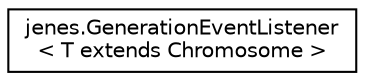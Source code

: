 digraph "Representación gráfica de la clase"
{
  edge [fontname="Helvetica",fontsize="10",labelfontname="Helvetica",labelfontsize="10"];
  node [fontname="Helvetica",fontsize="10",shape=record];
  rankdir="LR";
  Node1 [label="jenes.GenerationEventListener\l\< T extends Chromosome \>",height=0.2,width=0.4,color="black", fillcolor="white", style="filled",URL="$interfacejenes_1_1_generation_event_listener_3_01_t_01extends_01_chromosome_01_4.html"];
}
